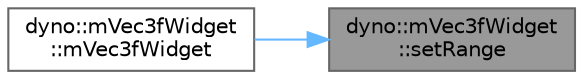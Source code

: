digraph "dyno::mVec3fWidget::setRange"
{
 // LATEX_PDF_SIZE
  bgcolor="transparent";
  edge [fontname=Helvetica,fontsize=10,labelfontname=Helvetica,labelfontsize=10];
  node [fontname=Helvetica,fontsize=10,shape=box,height=0.2,width=0.4];
  rankdir="RL";
  Node1 [id="Node000001",label="dyno::mVec3fWidget\l::setRange",height=0.2,width=0.4,color="gray40", fillcolor="grey60", style="filled", fontcolor="black",tooltip=" "];
  Node1 -> Node2 [id="edge1_Node000001_Node000002",dir="back",color="steelblue1",style="solid",tooltip=" "];
  Node2 [id="Node000002",label="dyno::mVec3fWidget\l::mVec3fWidget",height=0.2,width=0.4,color="grey40", fillcolor="white", style="filled",URL="$classdyno_1_1m_vec3f_widget.html#a7cb7e2df6f86ebdb691522290ab57f73",tooltip=" "];
}
